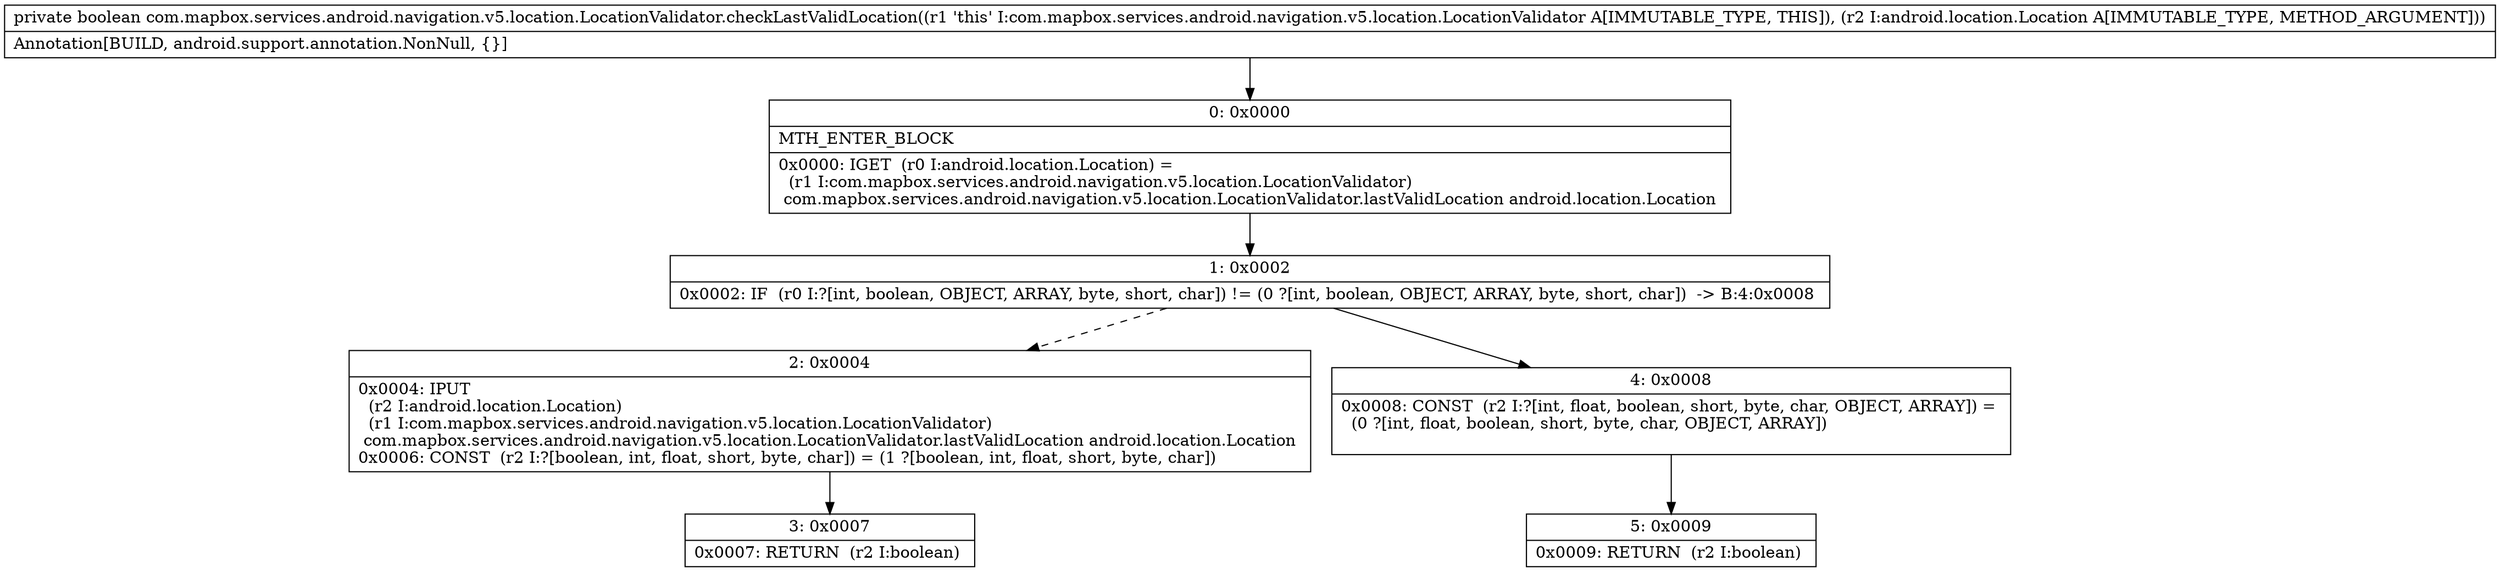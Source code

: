 digraph "CFG forcom.mapbox.services.android.navigation.v5.location.LocationValidator.checkLastValidLocation(Landroid\/location\/Location;)Z" {
Node_0 [shape=record,label="{0\:\ 0x0000|MTH_ENTER_BLOCK\l|0x0000: IGET  (r0 I:android.location.Location) = \l  (r1 I:com.mapbox.services.android.navigation.v5.location.LocationValidator)\l com.mapbox.services.android.navigation.v5.location.LocationValidator.lastValidLocation android.location.Location \l}"];
Node_1 [shape=record,label="{1\:\ 0x0002|0x0002: IF  (r0 I:?[int, boolean, OBJECT, ARRAY, byte, short, char]) != (0 ?[int, boolean, OBJECT, ARRAY, byte, short, char])  \-\> B:4:0x0008 \l}"];
Node_2 [shape=record,label="{2\:\ 0x0004|0x0004: IPUT  \l  (r2 I:android.location.Location)\l  (r1 I:com.mapbox.services.android.navigation.v5.location.LocationValidator)\l com.mapbox.services.android.navigation.v5.location.LocationValidator.lastValidLocation android.location.Location \l0x0006: CONST  (r2 I:?[boolean, int, float, short, byte, char]) = (1 ?[boolean, int, float, short, byte, char]) \l}"];
Node_3 [shape=record,label="{3\:\ 0x0007|0x0007: RETURN  (r2 I:boolean) \l}"];
Node_4 [shape=record,label="{4\:\ 0x0008|0x0008: CONST  (r2 I:?[int, float, boolean, short, byte, char, OBJECT, ARRAY]) = \l  (0 ?[int, float, boolean, short, byte, char, OBJECT, ARRAY])\l \l}"];
Node_5 [shape=record,label="{5\:\ 0x0009|0x0009: RETURN  (r2 I:boolean) \l}"];
MethodNode[shape=record,label="{private boolean com.mapbox.services.android.navigation.v5.location.LocationValidator.checkLastValidLocation((r1 'this' I:com.mapbox.services.android.navigation.v5.location.LocationValidator A[IMMUTABLE_TYPE, THIS]), (r2 I:android.location.Location A[IMMUTABLE_TYPE, METHOD_ARGUMENT]))  | Annotation[BUILD, android.support.annotation.NonNull, \{\}]\l}"];
MethodNode -> Node_0;
Node_0 -> Node_1;
Node_1 -> Node_2[style=dashed];
Node_1 -> Node_4;
Node_2 -> Node_3;
Node_4 -> Node_5;
}

